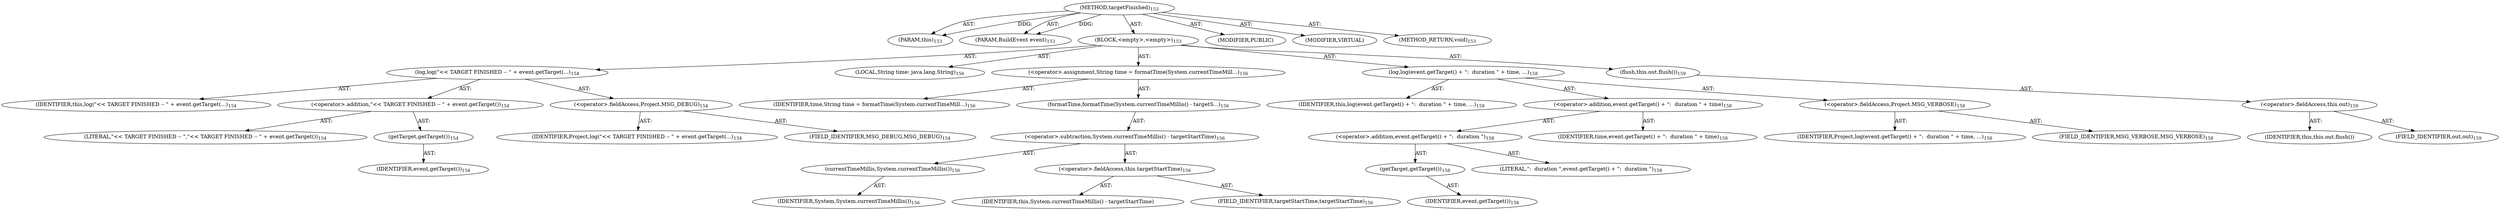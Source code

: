 digraph "targetFinished" {  
"111669149702" [label = <(METHOD,targetFinished)<SUB>153</SUB>> ]
"115964116995" [label = <(PARAM,this)<SUB>153</SUB>> ]
"115964117008" [label = <(PARAM,BuildEvent event)<SUB>153</SUB>> ]
"25769803785" [label = <(BLOCK,&lt;empty&gt;,&lt;empty&gt;)<SUB>153</SUB>> ]
"30064771132" [label = <(log,log(&quot;&lt;&lt; TARGET FINISHED -- &quot; + event.getTarget(...)<SUB>154</SUB>> ]
"68719476740" [label = <(IDENTIFIER,this,log(&quot;&lt;&lt; TARGET FINISHED -- &quot; + event.getTarget(...)<SUB>154</SUB>> ]
"30064771133" [label = <(&lt;operator&gt;.addition,&quot;&lt;&lt; TARGET FINISHED -- &quot; + event.getTarget())<SUB>154</SUB>> ]
"90194313229" [label = <(LITERAL,&quot;&lt;&lt; TARGET FINISHED -- &quot;,&quot;&lt;&lt; TARGET FINISHED -- &quot; + event.getTarget())<SUB>154</SUB>> ]
"30064771134" [label = <(getTarget,getTarget())<SUB>154</SUB>> ]
"68719476783" [label = <(IDENTIFIER,event,getTarget())<SUB>154</SUB>> ]
"30064771135" [label = <(&lt;operator&gt;.fieldAccess,Project.MSG_DEBUG)<SUB>154</SUB>> ]
"68719476784" [label = <(IDENTIFIER,Project,log(&quot;&lt;&lt; TARGET FINISHED -- &quot; + event.getTarget(...)<SUB>154</SUB>> ]
"55834574873" [label = <(FIELD_IDENTIFIER,MSG_DEBUG,MSG_DEBUG)<SUB>154</SUB>> ]
"94489280513" [label = <(LOCAL,String time: java.lang.String)<SUB>156</SUB>> ]
"30064771136" [label = <(&lt;operator&gt;.assignment,String time = formatTime(System.currentTimeMill...)<SUB>156</SUB>> ]
"68719476785" [label = <(IDENTIFIER,time,String time = formatTime(System.currentTimeMill...)<SUB>156</SUB>> ]
"30064771137" [label = <(formatTime,formatTime(System.currentTimeMillis() - targetS...)<SUB>156</SUB>> ]
"30064771138" [label = <(&lt;operator&gt;.subtraction,System.currentTimeMillis() - targetStartTime)<SUB>156</SUB>> ]
"30064771139" [label = <(currentTimeMillis,System.currentTimeMillis())<SUB>156</SUB>> ]
"68719476786" [label = <(IDENTIFIER,System,System.currentTimeMillis())<SUB>156</SUB>> ]
"30064771140" [label = <(&lt;operator&gt;.fieldAccess,this.targetStartTime)<SUB>156</SUB>> ]
"68719476787" [label = <(IDENTIFIER,this,System.currentTimeMillis() - targetStartTime)> ]
"55834574874" [label = <(FIELD_IDENTIFIER,targetStartTime,targetStartTime)<SUB>156</SUB>> ]
"30064771141" [label = <(log,log(event.getTarget() + &quot;:  duration &quot; + time, ...)<SUB>158</SUB>> ]
"68719476741" [label = <(IDENTIFIER,this,log(event.getTarget() + &quot;:  duration &quot; + time, ...)<SUB>158</SUB>> ]
"30064771142" [label = <(&lt;operator&gt;.addition,event.getTarget() + &quot;:  duration &quot; + time)<SUB>158</SUB>> ]
"30064771143" [label = <(&lt;operator&gt;.addition,event.getTarget() + &quot;:  duration &quot;)<SUB>158</SUB>> ]
"30064771144" [label = <(getTarget,getTarget())<SUB>158</SUB>> ]
"68719476788" [label = <(IDENTIFIER,event,getTarget())<SUB>158</SUB>> ]
"90194313230" [label = <(LITERAL,&quot;:  duration &quot;,event.getTarget() + &quot;:  duration &quot;)<SUB>158</SUB>> ]
"68719476789" [label = <(IDENTIFIER,time,event.getTarget() + &quot;:  duration &quot; + time)<SUB>158</SUB>> ]
"30064771145" [label = <(&lt;operator&gt;.fieldAccess,Project.MSG_VERBOSE)<SUB>158</SUB>> ]
"68719476790" [label = <(IDENTIFIER,Project,log(event.getTarget() + &quot;:  duration &quot; + time, ...)<SUB>158</SUB>> ]
"55834574875" [label = <(FIELD_IDENTIFIER,MSG_VERBOSE,MSG_VERBOSE)<SUB>158</SUB>> ]
"30064771146" [label = <(flush,this.out.flush())<SUB>159</SUB>> ]
"30064771147" [label = <(&lt;operator&gt;.fieldAccess,this.out)<SUB>159</SUB>> ]
"68719476791" [label = <(IDENTIFIER,this,this.out.flush())> ]
"55834574876" [label = <(FIELD_IDENTIFIER,out,out)<SUB>159</SUB>> ]
"133143986194" [label = <(MODIFIER,PUBLIC)> ]
"133143986195" [label = <(MODIFIER,VIRTUAL)> ]
"128849018886" [label = <(METHOD_RETURN,void)<SUB>153</SUB>> ]
  "111669149702" -> "115964116995"  [ label = "AST: "] 
  "111669149702" -> "115964117008"  [ label = "AST: "] 
  "111669149702" -> "25769803785"  [ label = "AST: "] 
  "111669149702" -> "133143986194"  [ label = "AST: "] 
  "111669149702" -> "133143986195"  [ label = "AST: "] 
  "111669149702" -> "128849018886"  [ label = "AST: "] 
  "25769803785" -> "30064771132"  [ label = "AST: "] 
  "25769803785" -> "94489280513"  [ label = "AST: "] 
  "25769803785" -> "30064771136"  [ label = "AST: "] 
  "25769803785" -> "30064771141"  [ label = "AST: "] 
  "25769803785" -> "30064771146"  [ label = "AST: "] 
  "30064771132" -> "68719476740"  [ label = "AST: "] 
  "30064771132" -> "30064771133"  [ label = "AST: "] 
  "30064771132" -> "30064771135"  [ label = "AST: "] 
  "30064771133" -> "90194313229"  [ label = "AST: "] 
  "30064771133" -> "30064771134"  [ label = "AST: "] 
  "30064771134" -> "68719476783"  [ label = "AST: "] 
  "30064771135" -> "68719476784"  [ label = "AST: "] 
  "30064771135" -> "55834574873"  [ label = "AST: "] 
  "30064771136" -> "68719476785"  [ label = "AST: "] 
  "30064771136" -> "30064771137"  [ label = "AST: "] 
  "30064771137" -> "30064771138"  [ label = "AST: "] 
  "30064771138" -> "30064771139"  [ label = "AST: "] 
  "30064771138" -> "30064771140"  [ label = "AST: "] 
  "30064771139" -> "68719476786"  [ label = "AST: "] 
  "30064771140" -> "68719476787"  [ label = "AST: "] 
  "30064771140" -> "55834574874"  [ label = "AST: "] 
  "30064771141" -> "68719476741"  [ label = "AST: "] 
  "30064771141" -> "30064771142"  [ label = "AST: "] 
  "30064771141" -> "30064771145"  [ label = "AST: "] 
  "30064771142" -> "30064771143"  [ label = "AST: "] 
  "30064771142" -> "68719476789"  [ label = "AST: "] 
  "30064771143" -> "30064771144"  [ label = "AST: "] 
  "30064771143" -> "90194313230"  [ label = "AST: "] 
  "30064771144" -> "68719476788"  [ label = "AST: "] 
  "30064771145" -> "68719476790"  [ label = "AST: "] 
  "30064771145" -> "55834574875"  [ label = "AST: "] 
  "30064771146" -> "30064771147"  [ label = "AST: "] 
  "30064771147" -> "68719476791"  [ label = "AST: "] 
  "30064771147" -> "55834574876"  [ label = "AST: "] 
  "111669149702" -> "115964116995"  [ label = "DDG: "] 
  "111669149702" -> "115964117008"  [ label = "DDG: "] 
}
